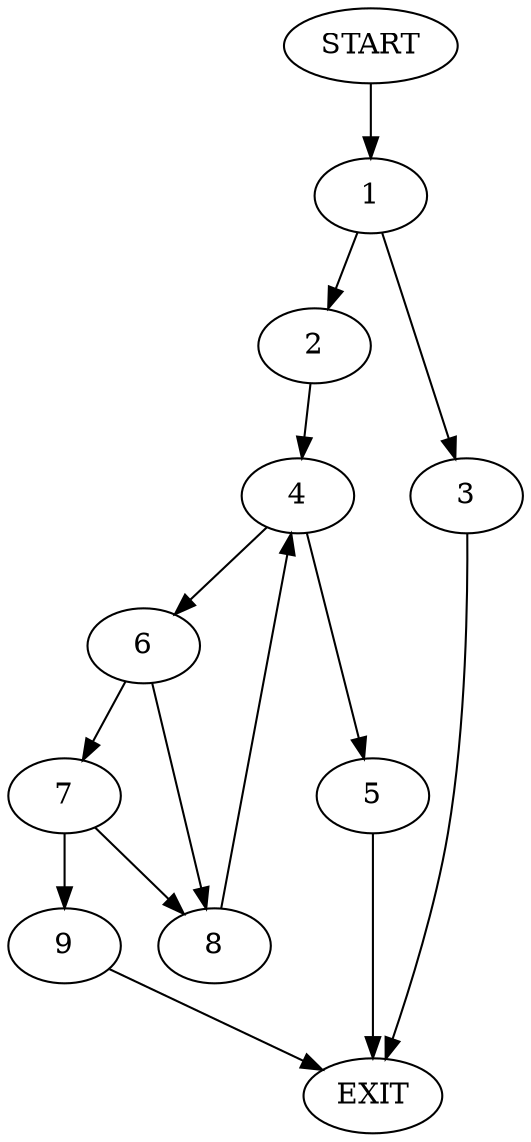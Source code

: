 digraph {
0 [label="START"]
10 [label="EXIT"]
0 -> 1
1 -> 2
1 -> 3
3 -> 10
2 -> 4
4 -> 5
4 -> 6
6 -> 7
6 -> 8
5 -> 10
8 -> 4
7 -> 9
7 -> 8
9 -> 10
}
